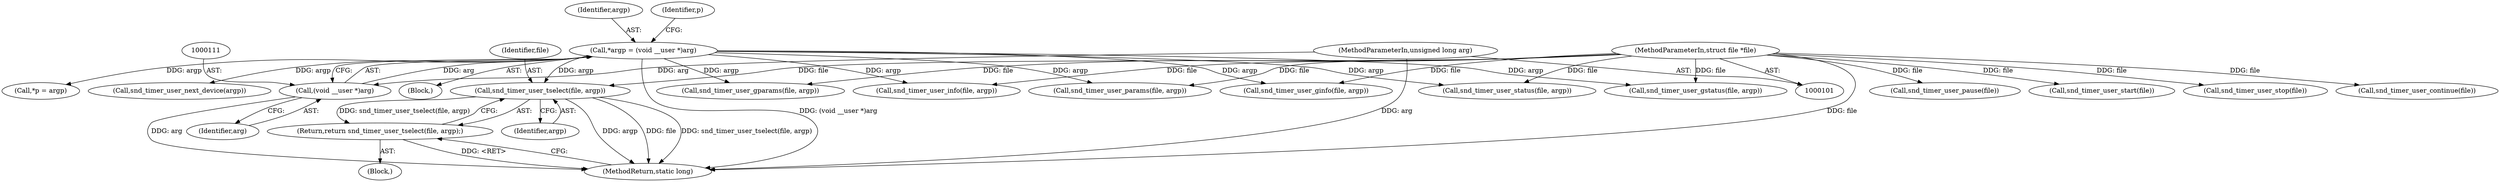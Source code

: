 digraph "0_linux_af368027a49a751d6ff4ee9e3f9961f35bb4fede@pointer" {
"1000204" [label="(Call,snd_timer_user_tselect(file, argp))"];
"1000102" [label="(MethodParameterIn,struct file *file)"];
"1000108" [label="(Call,*argp = (void __user *)arg)"];
"1000110" [label="(Call,(void __user *)arg)"];
"1000104" [label="(MethodParameterIn,unsigned long arg)"];
"1000203" [label="(Return,return snd_timer_user_tselect(file, argp);)"];
"1000199" [label="(Call,snd_timer_user_gstatus(file, argp))"];
"1000206" [label="(Identifier,argp)"];
"1000240" [label="(Call,snd_timer_user_pause(file))"];
"1000205" [label="(Identifier,file)"];
"1000194" [label="(Call,snd_timer_user_gparams(file, argp))"];
"1000124" [label="(Block,)"];
"1000114" [label="(Call,*p = argp)"];
"1000209" [label="(Call,snd_timer_user_info(file, argp))"];
"1000214" [label="(Call,snd_timer_user_params(file, argp))"];
"1000203" [label="(Return,return snd_timer_user_tselect(file, argp);)"];
"1000104" [label="(MethodParameterIn,unsigned long arg)"];
"1000225" [label="(Call,snd_timer_user_start(file))"];
"1000230" [label="(Call,snd_timer_user_stop(file))"];
"1000136" [label="(Call,snd_timer_user_next_device(argp))"];
"1000204" [label="(Call,snd_timer_user_tselect(file, argp))"];
"1000189" [label="(Call,snd_timer_user_ginfo(file, argp))"];
"1000112" [label="(Identifier,arg)"];
"1000219" [label="(Call,snd_timer_user_status(file, argp))"];
"1000235" [label="(Call,snd_timer_user_continue(file))"];
"1000105" [label="(Block,)"];
"1000102" [label="(MethodParameterIn,struct file *file)"];
"1000245" [label="(MethodReturn,static long)"];
"1000109" [label="(Identifier,argp)"];
"1000108" [label="(Call,*argp = (void __user *)arg)"];
"1000110" [label="(Call,(void __user *)arg)"];
"1000115" [label="(Identifier,p)"];
"1000204" -> "1000203"  [label="AST: "];
"1000204" -> "1000206"  [label="CFG: "];
"1000205" -> "1000204"  [label="AST: "];
"1000206" -> "1000204"  [label="AST: "];
"1000203" -> "1000204"  [label="CFG: "];
"1000204" -> "1000245"  [label="DDG: argp"];
"1000204" -> "1000245"  [label="DDG: file"];
"1000204" -> "1000245"  [label="DDG: snd_timer_user_tselect(file, argp)"];
"1000204" -> "1000203"  [label="DDG: snd_timer_user_tselect(file, argp)"];
"1000102" -> "1000204"  [label="DDG: file"];
"1000108" -> "1000204"  [label="DDG: argp"];
"1000102" -> "1000101"  [label="AST: "];
"1000102" -> "1000245"  [label="DDG: file"];
"1000102" -> "1000189"  [label="DDG: file"];
"1000102" -> "1000194"  [label="DDG: file"];
"1000102" -> "1000199"  [label="DDG: file"];
"1000102" -> "1000209"  [label="DDG: file"];
"1000102" -> "1000214"  [label="DDG: file"];
"1000102" -> "1000219"  [label="DDG: file"];
"1000102" -> "1000225"  [label="DDG: file"];
"1000102" -> "1000230"  [label="DDG: file"];
"1000102" -> "1000235"  [label="DDG: file"];
"1000102" -> "1000240"  [label="DDG: file"];
"1000108" -> "1000105"  [label="AST: "];
"1000108" -> "1000110"  [label="CFG: "];
"1000109" -> "1000108"  [label="AST: "];
"1000110" -> "1000108"  [label="AST: "];
"1000115" -> "1000108"  [label="CFG: "];
"1000108" -> "1000245"  [label="DDG: (void __user *)arg"];
"1000110" -> "1000108"  [label="DDG: arg"];
"1000108" -> "1000114"  [label="DDG: argp"];
"1000108" -> "1000136"  [label="DDG: argp"];
"1000108" -> "1000189"  [label="DDG: argp"];
"1000108" -> "1000194"  [label="DDG: argp"];
"1000108" -> "1000199"  [label="DDG: argp"];
"1000108" -> "1000209"  [label="DDG: argp"];
"1000108" -> "1000214"  [label="DDG: argp"];
"1000108" -> "1000219"  [label="DDG: argp"];
"1000110" -> "1000112"  [label="CFG: "];
"1000111" -> "1000110"  [label="AST: "];
"1000112" -> "1000110"  [label="AST: "];
"1000110" -> "1000245"  [label="DDG: arg"];
"1000104" -> "1000110"  [label="DDG: arg"];
"1000104" -> "1000101"  [label="AST: "];
"1000104" -> "1000245"  [label="DDG: arg"];
"1000203" -> "1000124"  [label="AST: "];
"1000245" -> "1000203"  [label="CFG: "];
"1000203" -> "1000245"  [label="DDG: <RET>"];
}
